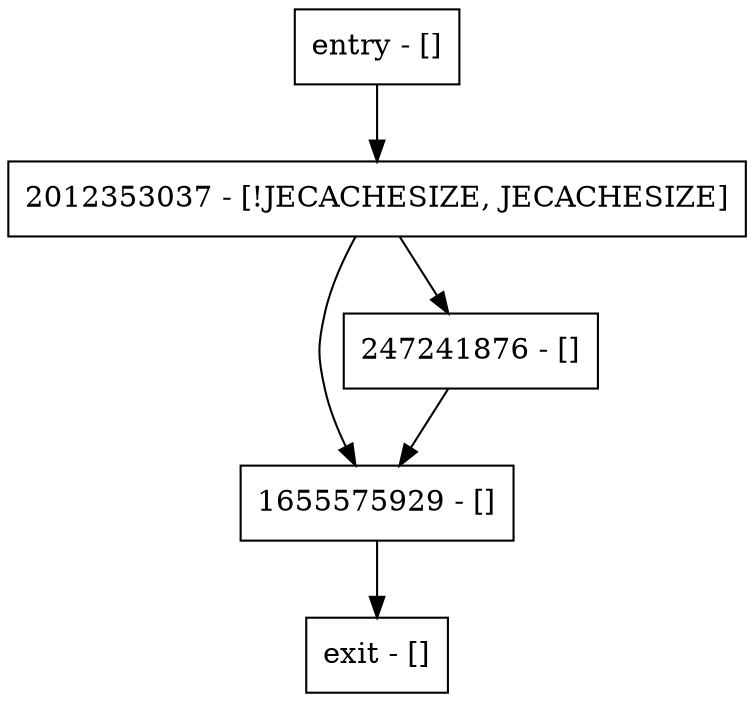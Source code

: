 digraph appendLsn {
node [shape=record];
entry [label="entry - []"];
exit [label="exit - []"];
1655575929 [label="1655575929 - []"];
2012353037 [label="2012353037 - [!JECACHESIZE, JECACHESIZE]"];
247241876 [label="247241876 - []"];
entry;
exit;
entry -> 2012353037;
1655575929 -> exit;
2012353037 -> 1655575929;
2012353037 -> 247241876;
247241876 -> 1655575929;
}
